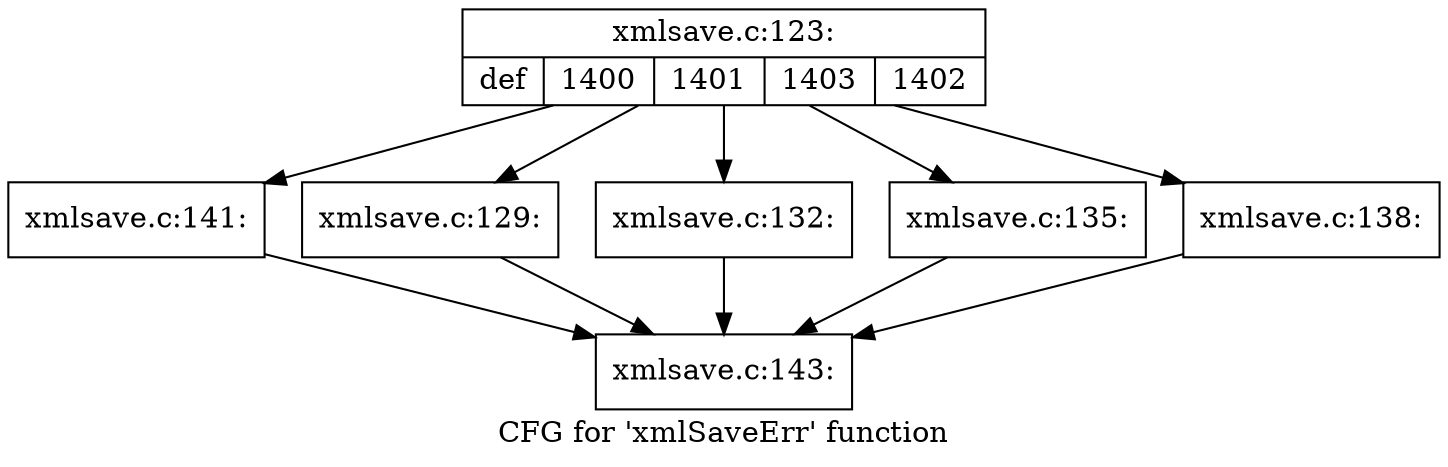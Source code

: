 digraph "CFG for 'xmlSaveErr' function" {
	label="CFG for 'xmlSaveErr' function";

	Node0x5845820 [shape=record,label="{xmlsave.c:123:|{<s0>def|<s1>1400|<s2>1401|<s3>1403|<s4>1402}}"];
	Node0x5845820 -> Node0x58468a0;
	Node0x5845820 -> Node0x5846be0;
	Node0x5845820 -> Node0x5846f50;
	Node0x5845820 -> Node0x58472c0;
	Node0x5845820 -> Node0x5847660;
	Node0x5846be0 [shape=record,label="{xmlsave.c:129:}"];
	Node0x5846be0 -> Node0x58467c0;
	Node0x5846f50 [shape=record,label="{xmlsave.c:132:}"];
	Node0x5846f50 -> Node0x58467c0;
	Node0x58472c0 [shape=record,label="{xmlsave.c:135:}"];
	Node0x58472c0 -> Node0x58467c0;
	Node0x5847660 [shape=record,label="{xmlsave.c:138:}"];
	Node0x5847660 -> Node0x58467c0;
	Node0x58468a0 [shape=record,label="{xmlsave.c:141:}"];
	Node0x58468a0 -> Node0x58467c0;
	Node0x58467c0 [shape=record,label="{xmlsave.c:143:}"];
}
